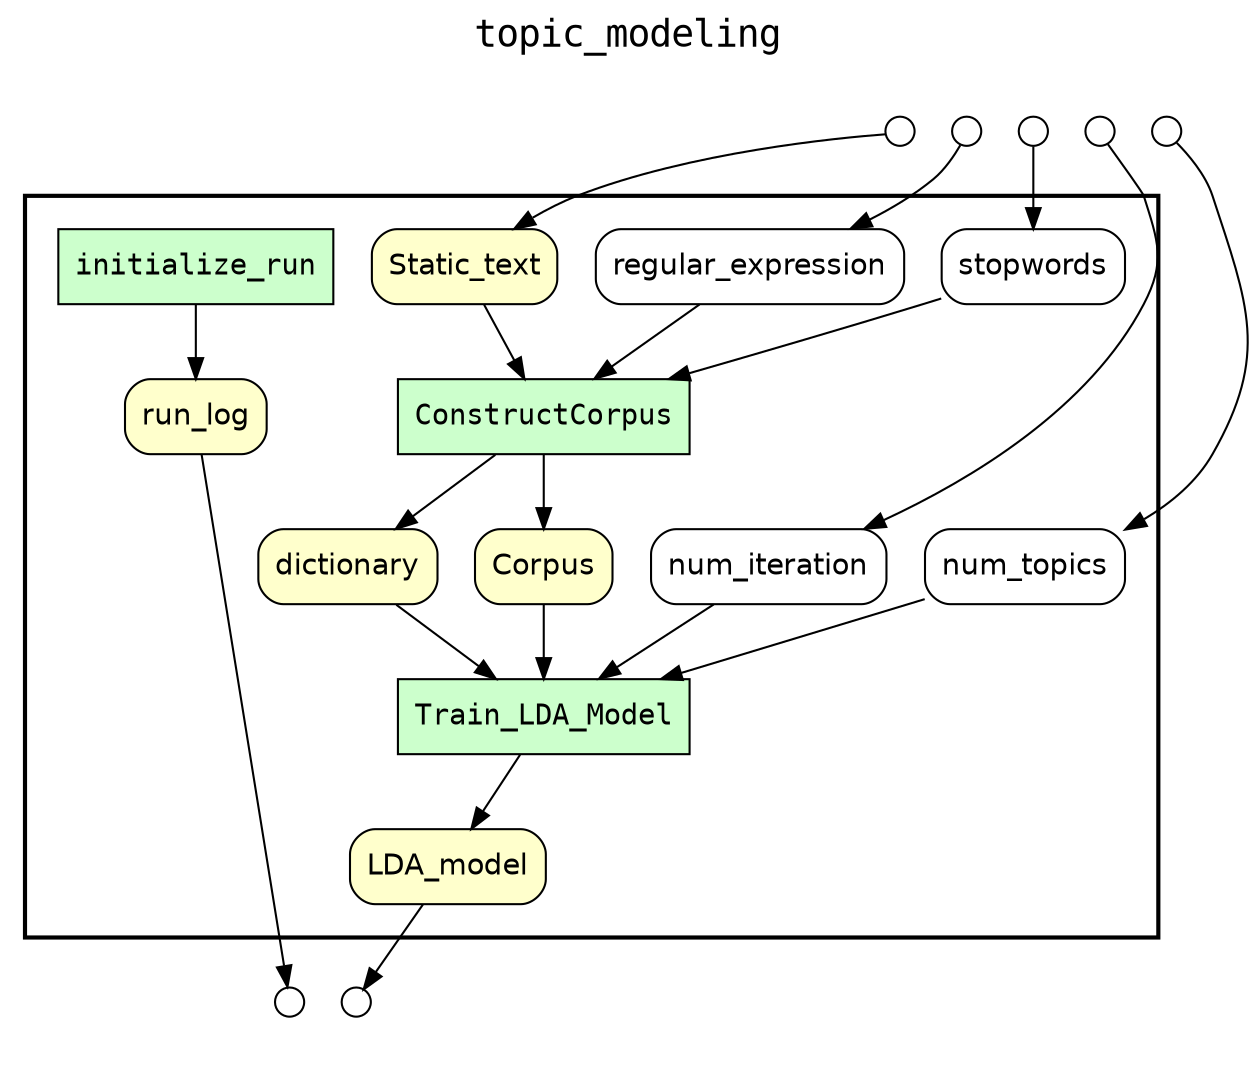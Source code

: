 
digraph yw_data_view {
rankdir=TB
fontname=Courier; fontsize=18; labelloc=t
label="topic_modeling"
subgraph cluster_workflow { label=""; color=black; penwidth=2
subgraph cluster_workflow_inner { label=""; color=white
node[shape=box style="filled" fillcolor="#CCFFCC" peripheries=1 fontname=Courier]
initialize_run
Train_LDA_Model
node[shape=box style="filled" fillcolor="#CCFFCC" peripheries=1 fontname=Courier]
ConstructCorpus
node[shape=box style="rounded,filled" fillcolor="#FFFFCC" peripheries=1 fontname=Helvetica]
run_log
Static_text
dictionary
Corpus
LDA_model
node[shape=box style="rounded,filled" fillcolor="#FFFFFF" peripheries=1 fontname=Helvetica]
stopwords
regular_expression
num_iteration
num_topics
}}
subgraph cluster_inflows { label=""; color=white; penwidth=2
subgraph cluster_inflows_inner { label=""; color=white
node[shape=circle fillcolor="#FFFFFF" peripheries=1 width=0.2]
Static_text_inflow [label=""]
stopwords_inflow [label=""]
regular_expression_inflow [label=""]
num_iteration_inflow [label=""]
num_topics_inflow [label=""]
}}
subgraph cluster_outflows { label=""; color=white; penwidth=2
subgraph cluster_outflows_inner { label=""; color=white
node[shape=circle fillcolor="#FFFFFF" peripheries=1 width=0.2]
LDA_model_outflow [label=""]
run_log_outflow [label=""]
}}
Static_text -> ConstructCorpus
stopwords -> ConstructCorpus
regular_expression -> ConstructCorpus
dictionary -> Train_LDA_Model
Corpus -> Train_LDA_Model
num_iteration -> Train_LDA_Model
num_topics -> Train_LDA_Model
initialize_run -> run_log
ConstructCorpus -> dictionary
ConstructCorpus -> Corpus
Train_LDA_Model -> LDA_model
Static_text_inflow -> Static_text
stopwords_inflow -> stopwords
regular_expression_inflow -> regular_expression
num_iteration_inflow -> num_iteration
num_topics_inflow -> num_topics
LDA_model -> LDA_model_outflow
run_log -> run_log_outflow
}


